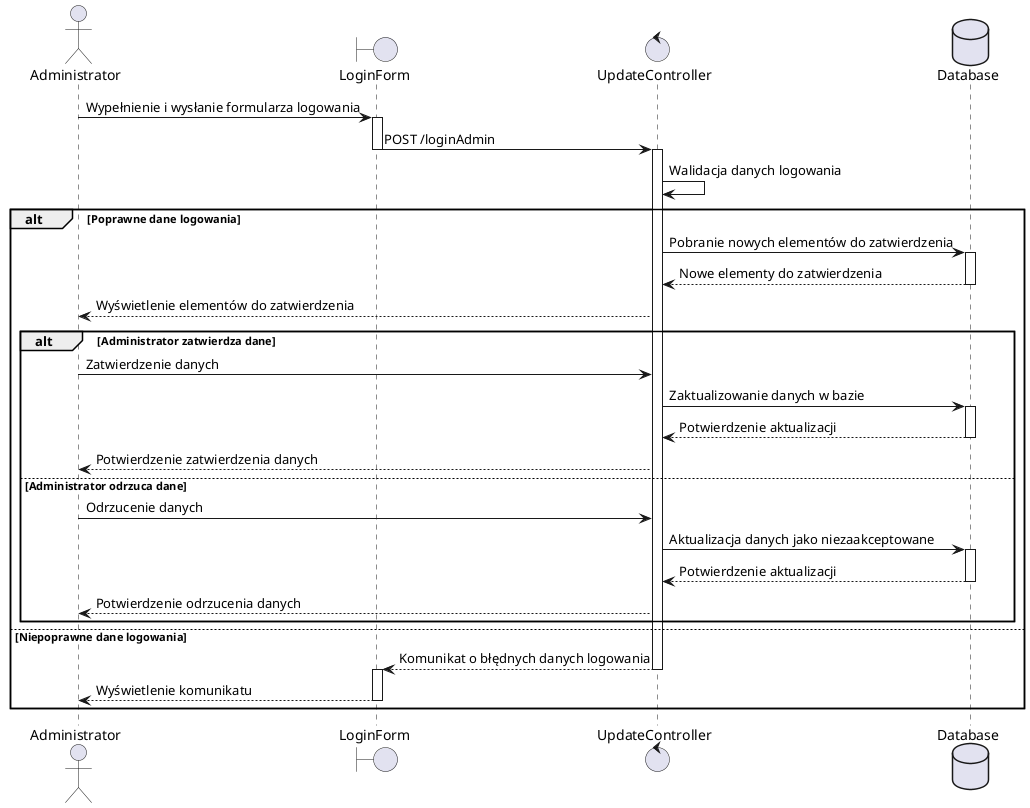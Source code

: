 @startuml
actor Administrator
boundary LoginForm   /'Formularz logowania administratora'/
control UpdateController  /'Kontroler odpowiedzialny za zarządzanie aktualizacjami'/
database Database

Administrator -> LoginForm: Wypełnienie i wysłanie formularza logowania
activate LoginForm
LoginForm -> UpdateController: POST /loginAdmin
deactivate LoginForm
activate UpdateController
UpdateController -> UpdateController: Walidacja danych logowania

alt Poprawne dane logowania
    UpdateController -> Database: Pobranie nowych elementów do zatwierdzenia
    activate Database
    Database --> UpdateController: Nowe elementy do zatwierdzenia
    deactivate Database
    UpdateController --> Administrator: Wyświetlenie elementów do zatwierdzenia

    alt Administrator zatwierdza dane
        Administrator -> UpdateController: Zatwierdzenie danych
        UpdateController -> Database: Zaktualizowanie danych w bazie
        activate Database
        Database --> UpdateController: Potwierdzenie aktualizacji
        deactivate Database
        UpdateController --> Administrator: Potwierdzenie zatwierdzenia danych
    else Administrator odrzuca dane
        Administrator -> UpdateController: Odrzucenie danych
        UpdateController -> Database: Aktualizacja danych jako niezaakceptowane
        activate Database
        Database --> UpdateController: Potwierdzenie aktualizacji
        deactivate Database
        UpdateController --> Administrator: Potwierdzenie odrzucenia danych
    end

else Niepoprawne dane logowania
    UpdateController --> LoginForm: Komunikat o błędnych danych logowania
    deactivate UpdateController
    activate LoginForm
    LoginForm --> Administrator: Wyświetlenie komunikatu
    deactivate LoginForm
end
@enduml
